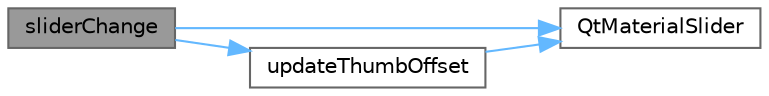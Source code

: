 digraph "sliderChange"
{
 // LATEX_PDF_SIZE
  bgcolor="transparent";
  edge [fontname=Helvetica,fontsize=10,labelfontname=Helvetica,labelfontsize=10];
  node [fontname=Helvetica,fontsize=10,shape=box,height=0.2,width=0.4];
  rankdir="LR";
  Node1 [id="Node000001",label="sliderChange",height=0.2,width=0.4,color="gray40", fillcolor="grey60", style="filled", fontcolor="black",tooltip="滑块变化处理"];
  Node1 -> Node2 [id="edge1_Node000001_Node000002",color="steelblue1",style="solid",tooltip=" "];
  Node2 [id="Node000002",label="QtMaterialSlider",height=0.2,width=0.4,color="grey40", fillcolor="white", style="filled",URL="$class_qt_material_slider.html#aca4b3f4fc19f287254cfdc870bf82ead",tooltip="构造函数"];
  Node1 -> Node3 [id="edge2_Node000001_Node000003",color="steelblue1",style="solid",tooltip=" "];
  Node3 [id="Node000003",label="updateThumbOffset",height=0.2,width=0.4,color="grey40", fillcolor="white", style="filled",URL="$class_qt_material_slider.html#a6e0f6973b0542076789befbff6a42cc9",tooltip="更新滑块偏移"];
  Node3 -> Node2 [id="edge3_Node000003_Node000002",color="steelblue1",style="solid",tooltip=" "];
}
